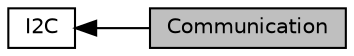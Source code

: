 digraph "Communication"
{
  edge [fontname="Helvetica",fontsize="10",labelfontname="Helvetica",labelfontsize="10"];
  node [fontname="Helvetica",fontsize="10",shape=box];
  rankdir=LR;
  Node1 [label="Communication",height=0.2,width=0.4,color="black", fillcolor="grey75", style="filled", fontcolor="black",tooltip="Communication methods."];
  Node2 [label="I2C",height=0.2,width=0.4,color="black", fillcolor="white", style="filled",URL="$group__i2c.html",tooltip="I2C communication."];
  Node2->Node1 [shape=plaintext, dir="back", style="solid"];
}
